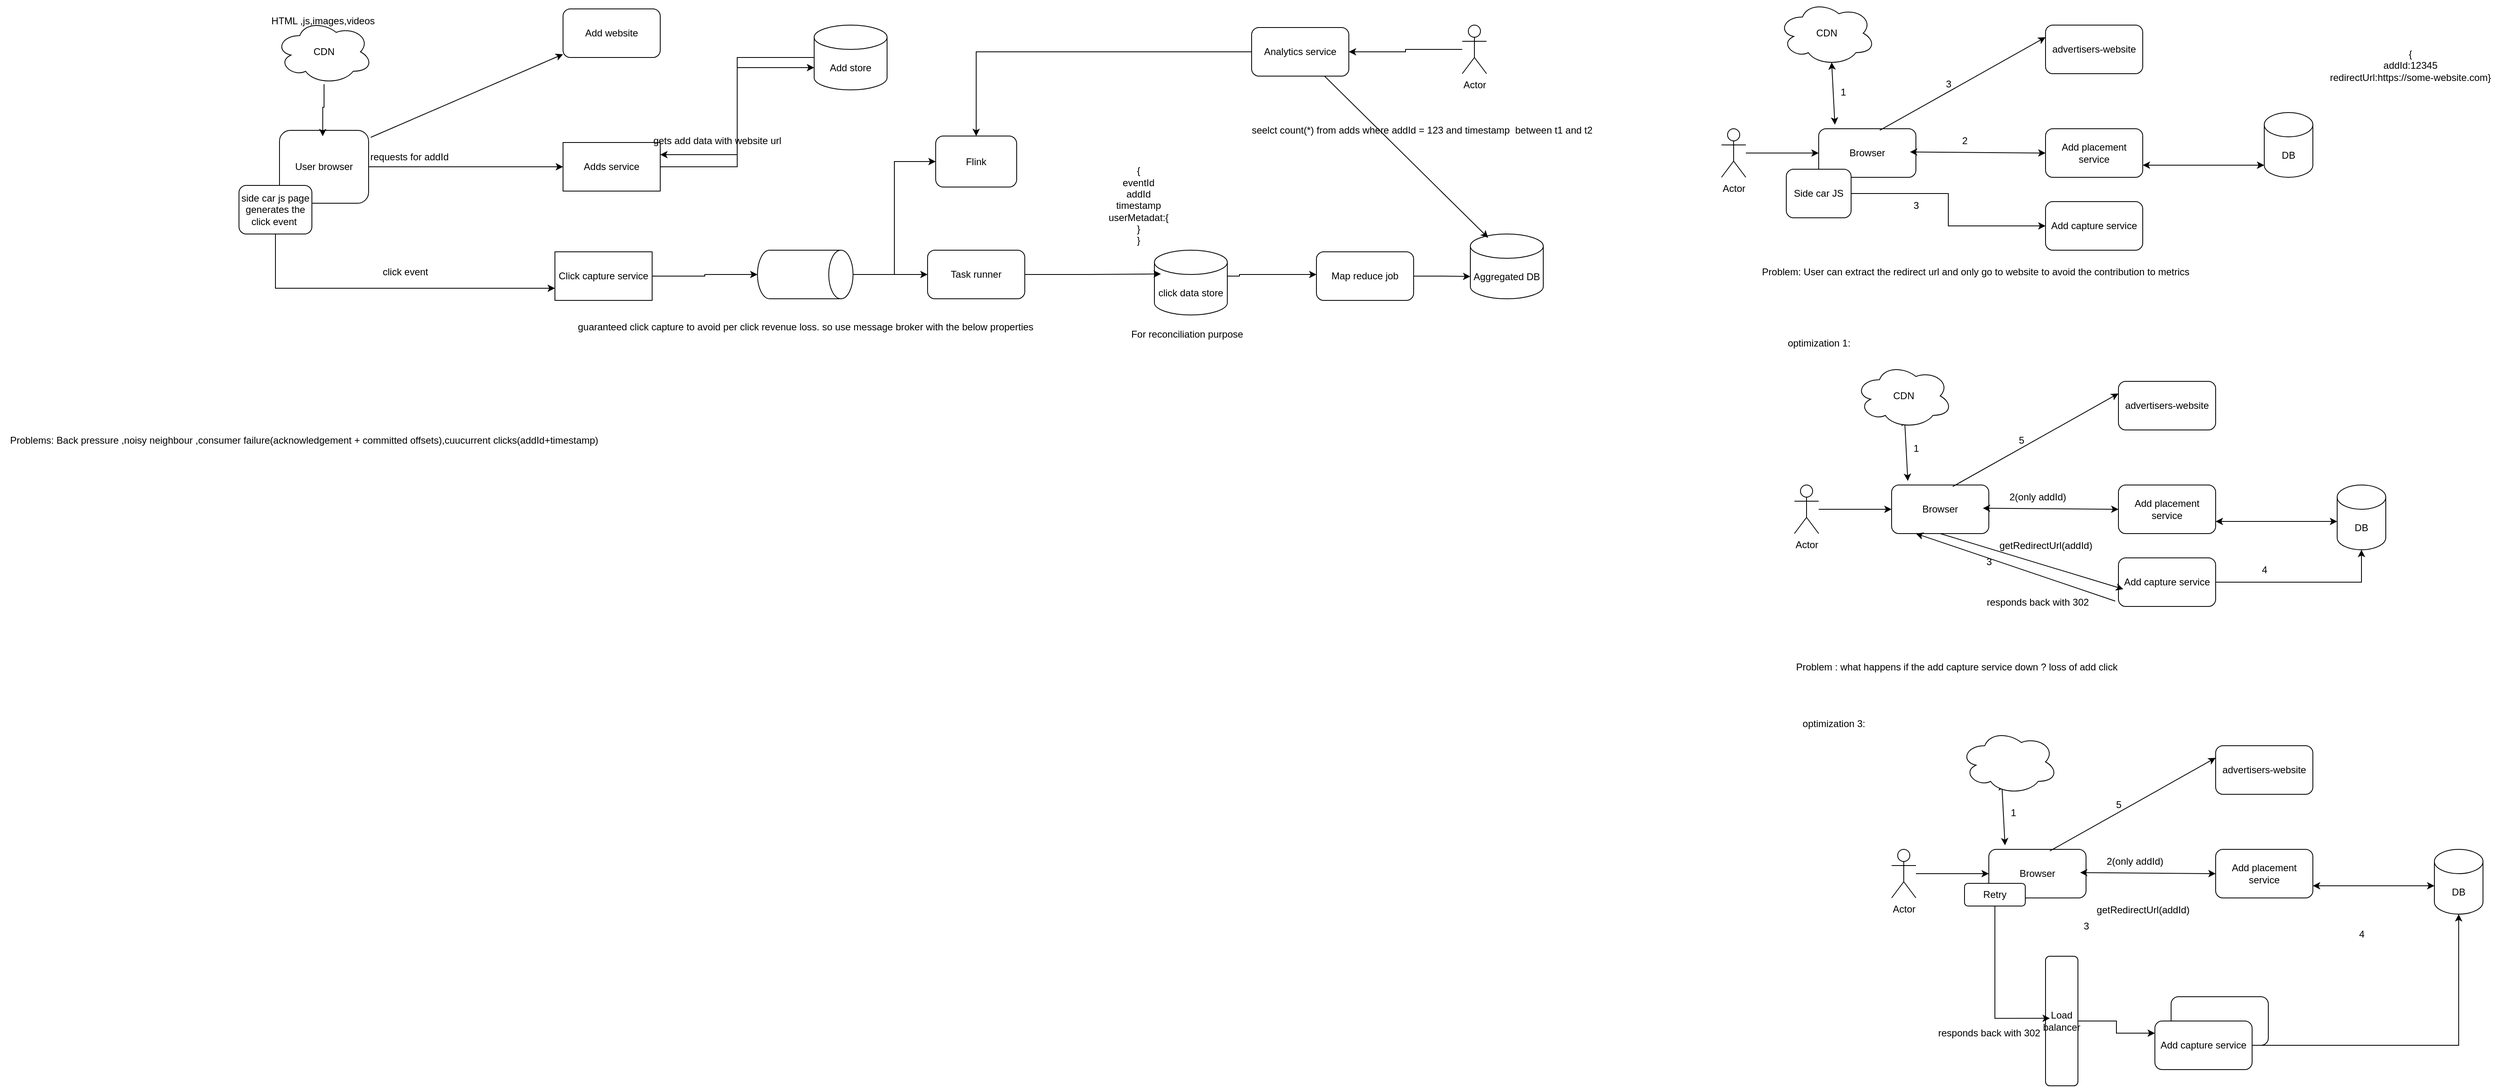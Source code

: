 <mxfile version="26.0.6">
  <diagram name="Page-1" id="_u1gvkKbl3ZeAcSjSczg">
    <mxGraphModel dx="4094" dy="412" grid="1" gridSize="10" guides="1" tooltips="1" connect="1" arrows="1" fold="1" page="1" pageScale="1" pageWidth="3300" pageHeight="2300" math="0" shadow="0">
      <root>
        <mxCell id="0" />
        <mxCell id="1" parent="0" />
        <mxCell id="kkexLGDBU4MFBAvG1ze2-140" value="" style="rounded=1;whiteSpace=wrap;html=1;" parent="1" vertex="1">
          <mxGeometry x="2415" y="1230" width="120" height="60" as="geometry" />
        </mxCell>
        <mxCell id="kkexLGDBU4MFBAvG1ze2-8" style="edgeStyle=orthogonalEdgeStyle;rounded=0;orthogonalLoop=1;jettySize=auto;html=1;entryX=0;entryY=0.5;entryDx=0;entryDy=0;" parent="1" source="kkexLGDBU4MFBAvG1ze2-1" target="kkexLGDBU4MFBAvG1ze2-6" edge="1">
          <mxGeometry relative="1" as="geometry" />
        </mxCell>
        <mxCell id="kkexLGDBU4MFBAvG1ze2-1" value="User browser" style="rounded=1;whiteSpace=wrap;html=1;" parent="1" vertex="1">
          <mxGeometry x="80" y="160" width="110" height="90" as="geometry" />
        </mxCell>
        <mxCell id="kkexLGDBU4MFBAvG1ze2-2" value="Flink" style="rounded=1;whiteSpace=wrap;html=1;" parent="1" vertex="1">
          <mxGeometry x="890" y="167" width="100" height="63" as="geometry" />
        </mxCell>
        <mxCell id="kkexLGDBU4MFBAvG1ze2-3" value="CDN" style="ellipse;shape=cloud;whiteSpace=wrap;html=1;" parent="1" vertex="1">
          <mxGeometry x="75" y="23" width="120" height="80" as="geometry" />
        </mxCell>
        <mxCell id="kkexLGDBU4MFBAvG1ze2-4" style="edgeStyle=orthogonalEdgeStyle;rounded=0;orthogonalLoop=1;jettySize=auto;html=1;entryX=0.485;entryY=0.081;entryDx=0;entryDy=0;entryPerimeter=0;" parent="1" source="kkexLGDBU4MFBAvG1ze2-3" target="kkexLGDBU4MFBAvG1ze2-1" edge="1">
          <mxGeometry relative="1" as="geometry" />
        </mxCell>
        <mxCell id="kkexLGDBU4MFBAvG1ze2-5" value="HTML ,js,images,videos&amp;nbsp;" style="text;html=1;align=center;verticalAlign=middle;resizable=0;points=[];autosize=1;strokeColor=none;fillColor=none;" parent="1" vertex="1">
          <mxGeometry x="60" y="10" width="150" height="30" as="geometry" />
        </mxCell>
        <mxCell id="kkexLGDBU4MFBAvG1ze2-6" value="Adds service" style="rounded=0;whiteSpace=wrap;html=1;" parent="1" vertex="1">
          <mxGeometry x="430" y="175" width="120" height="60" as="geometry" />
        </mxCell>
        <mxCell id="kkexLGDBU4MFBAvG1ze2-9" value="requests for addId" style="text;html=1;align=center;verticalAlign=middle;resizable=0;points=[];autosize=1;strokeColor=none;fillColor=none;" parent="1" vertex="1">
          <mxGeometry x="180" y="178" width="120" height="30" as="geometry" />
        </mxCell>
        <mxCell id="kkexLGDBU4MFBAvG1ze2-22" style="edgeStyle=orthogonalEdgeStyle;rounded=0;orthogonalLoop=1;jettySize=auto;html=1;" parent="1" source="kkexLGDBU4MFBAvG1ze2-12" target="kkexLGDBU4MFBAvG1ze2-21" edge="1">
          <mxGeometry relative="1" as="geometry">
            <mxPoint x="660" y="340" as="targetPoint" />
          </mxGeometry>
        </mxCell>
        <mxCell id="kkexLGDBU4MFBAvG1ze2-12" value="Click capture service" style="rounded=0;whiteSpace=wrap;html=1;" parent="1" vertex="1">
          <mxGeometry x="420" y="310" width="120" height="60" as="geometry" />
        </mxCell>
        <mxCell id="kkexLGDBU4MFBAvG1ze2-14" value="click event" style="text;html=1;align=center;verticalAlign=middle;resizable=0;points=[];autosize=1;strokeColor=none;fillColor=none;" parent="1" vertex="1">
          <mxGeometry x="195" y="320" width="80" height="30" as="geometry" />
        </mxCell>
        <mxCell id="kkexLGDBU4MFBAvG1ze2-19" style="edgeStyle=orthogonalEdgeStyle;rounded=0;orthogonalLoop=1;jettySize=auto;html=1;entryX=1;entryY=0.25;entryDx=0;entryDy=0;" parent="1" source="kkexLGDBU4MFBAvG1ze2-17" target="kkexLGDBU4MFBAvG1ze2-6" edge="1">
          <mxGeometry relative="1" as="geometry" />
        </mxCell>
        <mxCell id="kkexLGDBU4MFBAvG1ze2-17" value="Add store" style="shape=cylinder3;whiteSpace=wrap;html=1;boundedLbl=1;backgroundOutline=1;size=15;" parent="1" vertex="1">
          <mxGeometry x="740" y="30" width="90" height="80" as="geometry" />
        </mxCell>
        <mxCell id="kkexLGDBU4MFBAvG1ze2-18" style="edgeStyle=orthogonalEdgeStyle;rounded=0;orthogonalLoop=1;jettySize=auto;html=1;entryX=0;entryY=0;entryDx=0;entryDy=52.5;entryPerimeter=0;" parent="1" source="kkexLGDBU4MFBAvG1ze2-6" target="kkexLGDBU4MFBAvG1ze2-17" edge="1">
          <mxGeometry relative="1" as="geometry" />
        </mxCell>
        <mxCell id="kkexLGDBU4MFBAvG1ze2-24" style="edgeStyle=orthogonalEdgeStyle;rounded=0;orthogonalLoop=1;jettySize=auto;html=1;" parent="1" source="kkexLGDBU4MFBAvG1ze2-21" target="kkexLGDBU4MFBAvG1ze2-23" edge="1">
          <mxGeometry relative="1" as="geometry" />
        </mxCell>
        <mxCell id="kkexLGDBU4MFBAvG1ze2-48" style="edgeStyle=orthogonalEdgeStyle;rounded=0;orthogonalLoop=1;jettySize=auto;html=1;entryX=0;entryY=0.5;entryDx=0;entryDy=0;" parent="1" source="kkexLGDBU4MFBAvG1ze2-21" target="kkexLGDBU4MFBAvG1ze2-2" edge="1">
          <mxGeometry relative="1" as="geometry" />
        </mxCell>
        <mxCell id="kkexLGDBU4MFBAvG1ze2-21" value="" style="shape=cylinder3;whiteSpace=wrap;html=1;boundedLbl=1;backgroundOutline=1;size=15;rotation=90;" parent="1" vertex="1">
          <mxGeometry x="699" y="279" width="60" height="118" as="geometry" />
        </mxCell>
        <mxCell id="kkexLGDBU4MFBAvG1ze2-23" value="Task runner" style="rounded=1;whiteSpace=wrap;html=1;" parent="1" vertex="1">
          <mxGeometry x="880" y="308" width="120" height="60" as="geometry" />
        </mxCell>
        <mxCell id="kkexLGDBU4MFBAvG1ze2-34" style="edgeStyle=orthogonalEdgeStyle;rounded=0;orthogonalLoop=1;jettySize=auto;html=1;" parent="1" source="kkexLGDBU4MFBAvG1ze2-26" target="kkexLGDBU4MFBAvG1ze2-35" edge="1">
          <mxGeometry relative="1" as="geometry">
            <mxPoint x="1330" y="348" as="targetPoint" />
            <Array as="points">
              <mxPoint x="1265" y="340" />
              <mxPoint x="1265" y="338" />
            </Array>
          </mxGeometry>
        </mxCell>
        <mxCell id="kkexLGDBU4MFBAvG1ze2-26" value="click data store" style="shape=cylinder3;whiteSpace=wrap;html=1;boundedLbl=1;backgroundOutline=1;size=15;" parent="1" vertex="1">
          <mxGeometry x="1160" y="308" width="90" height="80" as="geometry" />
        </mxCell>
        <mxCell id="kkexLGDBU4MFBAvG1ze2-27" style="edgeStyle=orthogonalEdgeStyle;rounded=0;orthogonalLoop=1;jettySize=auto;html=1;entryX=0.089;entryY=0.367;entryDx=0;entryDy=0;entryPerimeter=0;" parent="1" source="kkexLGDBU4MFBAvG1ze2-23" target="kkexLGDBU4MFBAvG1ze2-26" edge="1">
          <mxGeometry relative="1" as="geometry" />
        </mxCell>
        <mxCell id="kkexLGDBU4MFBAvG1ze2-29" style="edgeStyle=orthogonalEdgeStyle;rounded=0;orthogonalLoop=1;jettySize=auto;html=1;entryX=0;entryY=0.75;entryDx=0;entryDy=0;" parent="1" source="kkexLGDBU4MFBAvG1ze2-28" target="kkexLGDBU4MFBAvG1ze2-12" edge="1">
          <mxGeometry relative="1" as="geometry">
            <mxPoint x="300" y="360" as="targetPoint" />
            <Array as="points">
              <mxPoint x="75" y="355" />
            </Array>
          </mxGeometry>
        </mxCell>
        <mxCell id="kkexLGDBU4MFBAvG1ze2-28" value="side car js page&lt;div&gt;generates the click event&amp;nbsp;&lt;/div&gt;" style="rounded=1;whiteSpace=wrap;html=1;" parent="1" vertex="1">
          <mxGeometry x="30" y="228" width="90" height="60" as="geometry" />
        </mxCell>
        <mxCell id="kkexLGDBU4MFBAvG1ze2-30" value="gets add data with website url" style="text;html=1;align=center;verticalAlign=middle;resizable=0;points=[];autosize=1;strokeColor=none;fillColor=none;" parent="1" vertex="1">
          <mxGeometry x="530" y="158" width="180" height="30" as="geometry" />
        </mxCell>
        <mxCell id="kkexLGDBU4MFBAvG1ze2-31" value="" style="endArrow=classic;html=1;rounded=0;exitX=1.024;exitY=0.096;exitDx=0;exitDy=0;exitPerimeter=0;" parent="1" source="kkexLGDBU4MFBAvG1ze2-1" target="kkexLGDBU4MFBAvG1ze2-32" edge="1">
          <mxGeometry width="50" height="50" relative="1" as="geometry">
            <mxPoint x="380" y="240" as="sourcePoint" />
            <mxPoint x="440" y="50" as="targetPoint" />
          </mxGeometry>
        </mxCell>
        <mxCell id="kkexLGDBU4MFBAvG1ze2-32" value="Add website" style="rounded=1;whiteSpace=wrap;html=1;" parent="1" vertex="1">
          <mxGeometry x="430" y="10" width="120" height="60" as="geometry" />
        </mxCell>
        <mxCell id="kkexLGDBU4MFBAvG1ze2-33" value="guaranteed click capture to avoid per click revenue loss. so use message broker with the below properties" style="text;html=1;align=center;verticalAlign=middle;resizable=0;points=[];autosize=1;strokeColor=none;fillColor=none;" parent="1" vertex="1">
          <mxGeometry x="434" y="388" width="590" height="30" as="geometry" />
        </mxCell>
        <mxCell id="kkexLGDBU4MFBAvG1ze2-35" value="Map reduce job" style="rounded=1;whiteSpace=wrap;html=1;" parent="1" vertex="1">
          <mxGeometry x="1360" y="310" width="120" height="60" as="geometry" />
        </mxCell>
        <mxCell id="kkexLGDBU4MFBAvG1ze2-37" value="Aggregated DB" style="shape=cylinder3;whiteSpace=wrap;html=1;boundedLbl=1;backgroundOutline=1;size=15;" parent="1" vertex="1">
          <mxGeometry x="1550" y="288" width="90" height="80" as="geometry" />
        </mxCell>
        <mxCell id="kkexLGDBU4MFBAvG1ze2-38" style="edgeStyle=orthogonalEdgeStyle;rounded=0;orthogonalLoop=1;jettySize=auto;html=1;entryX=0;entryY=0;entryDx=0;entryDy=52.5;entryPerimeter=0;" parent="1" source="kkexLGDBU4MFBAvG1ze2-35" target="kkexLGDBU4MFBAvG1ze2-37" edge="1">
          <mxGeometry relative="1" as="geometry" />
        </mxCell>
        <mxCell id="kkexLGDBU4MFBAvG1ze2-39" value="For reconciliation purpose" style="text;html=1;align=center;verticalAlign=middle;resizable=0;points=[];autosize=1;strokeColor=none;fillColor=none;" parent="1" vertex="1">
          <mxGeometry x="1120" y="397" width="160" height="30" as="geometry" />
        </mxCell>
        <mxCell id="kkexLGDBU4MFBAvG1ze2-43" style="edgeStyle=orthogonalEdgeStyle;rounded=0;orthogonalLoop=1;jettySize=auto;html=1;" parent="1" source="kkexLGDBU4MFBAvG1ze2-40" target="kkexLGDBU4MFBAvG1ze2-2" edge="1">
          <mxGeometry relative="1" as="geometry" />
        </mxCell>
        <mxCell id="kkexLGDBU4MFBAvG1ze2-40" value="Analytics service" style="rounded=1;whiteSpace=wrap;html=1;" parent="1" vertex="1">
          <mxGeometry x="1280" y="33" width="120" height="60" as="geometry" />
        </mxCell>
        <mxCell id="kkexLGDBU4MFBAvG1ze2-42" style="edgeStyle=orthogonalEdgeStyle;rounded=0;orthogonalLoop=1;jettySize=auto;html=1;entryX=1;entryY=0.5;entryDx=0;entryDy=0;" parent="1" source="kkexLGDBU4MFBAvG1ze2-41" target="kkexLGDBU4MFBAvG1ze2-40" edge="1">
          <mxGeometry relative="1" as="geometry" />
        </mxCell>
        <mxCell id="kkexLGDBU4MFBAvG1ze2-41" value="Actor" style="shape=umlActor;verticalLabelPosition=bottom;verticalAlign=top;html=1;outlineConnect=0;" parent="1" vertex="1">
          <mxGeometry x="1540" y="30" width="30" height="60" as="geometry" />
        </mxCell>
        <mxCell id="kkexLGDBU4MFBAvG1ze2-45" value="Problems: Back pressure ,noisy neighbour ,consumer failure(acknowledgement + committed offsets),cuucurrent clicks(addId+timestamp)" style="text;html=1;align=center;verticalAlign=middle;resizable=0;points=[];autosize=1;strokeColor=none;fillColor=none;" parent="1" vertex="1">
          <mxGeometry x="-265" y="528" width="750" height="30" as="geometry" />
        </mxCell>
        <mxCell id="kkexLGDBU4MFBAvG1ze2-46" value="" style="endArrow=classic;html=1;rounded=0;exitX=0.75;exitY=1;exitDx=0;exitDy=0;entryX=0.244;entryY=0.058;entryDx=0;entryDy=0;entryPerimeter=0;" parent="1" source="kkexLGDBU4MFBAvG1ze2-40" target="kkexLGDBU4MFBAvG1ze2-37" edge="1">
          <mxGeometry width="50" height="50" relative="1" as="geometry">
            <mxPoint x="1370" y="290" as="sourcePoint" />
            <mxPoint x="1420" y="240" as="targetPoint" />
          </mxGeometry>
        </mxCell>
        <mxCell id="kkexLGDBU4MFBAvG1ze2-47" value="seelct count(*) from adds where addId = 123 and timestamp&amp;nbsp; between t1 and t2" style="text;html=1;align=center;verticalAlign=middle;resizable=0;points=[];autosize=1;strokeColor=none;fillColor=none;" parent="1" vertex="1">
          <mxGeometry x="1270" y="145" width="440" height="30" as="geometry" />
        </mxCell>
        <mxCell id="kkexLGDBU4MFBAvG1ze2-49" value="{&lt;div&gt;eventId&lt;/div&gt;&lt;div&gt;addId&lt;/div&gt;&lt;div&gt;timestamp&lt;/div&gt;&lt;div&gt;userMetadat:{&lt;/div&gt;&lt;div&gt;}&lt;/div&gt;&lt;div&gt;}&lt;/div&gt;" style="text;html=1;align=center;verticalAlign=middle;resizable=0;points=[];autosize=1;strokeColor=none;fillColor=none;" parent="1" vertex="1">
          <mxGeometry x="1090" y="198" width="100" height="110" as="geometry" />
        </mxCell>
        <mxCell id="kkexLGDBU4MFBAvG1ze2-52" value="Browser" style="rounded=1;whiteSpace=wrap;html=1;" parent="1" vertex="1">
          <mxGeometry x="1980" y="158" width="120" height="60" as="geometry" />
        </mxCell>
        <mxCell id="kkexLGDBU4MFBAvG1ze2-54" style="edgeStyle=orthogonalEdgeStyle;rounded=0;orthogonalLoop=1;jettySize=auto;html=1;entryX=0;entryY=0.5;entryDx=0;entryDy=0;" parent="1" source="kkexLGDBU4MFBAvG1ze2-53" target="kkexLGDBU4MFBAvG1ze2-52" edge="1">
          <mxGeometry relative="1" as="geometry" />
        </mxCell>
        <mxCell id="kkexLGDBU4MFBAvG1ze2-53" value="Actor" style="shape=umlActor;verticalLabelPosition=bottom;verticalAlign=top;html=1;outlineConnect=0;" parent="1" vertex="1">
          <mxGeometry x="1860" y="158" width="30" height="60" as="geometry" />
        </mxCell>
        <mxCell id="kkexLGDBU4MFBAvG1ze2-55" value="CDN" style="ellipse;shape=cloud;whiteSpace=wrap;html=1;" parent="1" vertex="1">
          <mxGeometry x="1930" width="120" height="80" as="geometry" />
        </mxCell>
        <mxCell id="kkexLGDBU4MFBAvG1ze2-57" value="" style="endArrow=classic;startArrow=classic;html=1;rounded=0;entryX=0.55;entryY=0.95;entryDx=0;entryDy=0;entryPerimeter=0;" parent="1" target="kkexLGDBU4MFBAvG1ze2-55" edge="1">
          <mxGeometry width="50" height="50" relative="1" as="geometry">
            <mxPoint x="2000" y="153" as="sourcePoint" />
            <mxPoint x="2050" y="103" as="targetPoint" />
          </mxGeometry>
        </mxCell>
        <mxCell id="kkexLGDBU4MFBAvG1ze2-58" value="Add placement service" style="rounded=1;whiteSpace=wrap;html=1;" parent="1" vertex="1">
          <mxGeometry x="2260" y="158" width="120" height="60" as="geometry" />
        </mxCell>
        <mxCell id="kkexLGDBU4MFBAvG1ze2-59" value="Add capture service" style="rounded=1;whiteSpace=wrap;html=1;" parent="1" vertex="1">
          <mxGeometry x="2260" y="248" width="120" height="60" as="geometry" />
        </mxCell>
        <mxCell id="kkexLGDBU4MFBAvG1ze2-60" value="" style="endArrow=classic;startArrow=classic;html=1;rounded=0;exitX=0.939;exitY=0.478;exitDx=0;exitDy=0;exitPerimeter=0;entryX=0;entryY=0.5;entryDx=0;entryDy=0;" parent="1" source="kkexLGDBU4MFBAvG1ze2-52" target="kkexLGDBU4MFBAvG1ze2-58" edge="1">
          <mxGeometry width="50" height="50" relative="1" as="geometry">
            <mxPoint x="2130" y="200" as="sourcePoint" />
            <mxPoint x="2180" y="150" as="targetPoint" />
          </mxGeometry>
        </mxCell>
        <mxCell id="kkexLGDBU4MFBAvG1ze2-61" value="DB" style="shape=cylinder3;whiteSpace=wrap;html=1;boundedLbl=1;backgroundOutline=1;size=15;" parent="1" vertex="1">
          <mxGeometry x="2530" y="138" width="60" height="80" as="geometry" />
        </mxCell>
        <mxCell id="kkexLGDBU4MFBAvG1ze2-62" value="" style="endArrow=classic;startArrow=classic;html=1;rounded=0;entryX=0;entryY=1;entryDx=0;entryDy=-15;entryPerimeter=0;exitX=1;exitY=0.75;exitDx=0;exitDy=0;" parent="1" source="kkexLGDBU4MFBAvG1ze2-58" target="kkexLGDBU4MFBAvG1ze2-61" edge="1">
          <mxGeometry width="50" height="50" relative="1" as="geometry">
            <mxPoint x="2380" y="120" as="sourcePoint" />
            <mxPoint x="2430" y="70" as="targetPoint" />
          </mxGeometry>
        </mxCell>
        <mxCell id="kkexLGDBU4MFBAvG1ze2-63" value="{&lt;div&gt;&lt;span style=&quot;background-color: transparent; color: light-dark(rgb(0, 0, 0), rgb(255, 255, 255));&quot;&gt;addId:12345&lt;/span&gt;&lt;/div&gt;&lt;div&gt;&lt;span style=&quot;background-color: transparent; color: light-dark(rgb(0, 0, 0), rgb(255, 255, 255));&quot;&gt;redirectUrl:https://some-website.com}&lt;/span&gt;&lt;/div&gt;" style="text;html=1;align=center;verticalAlign=middle;resizable=0;points=[];autosize=1;strokeColor=none;fillColor=none;" parent="1" vertex="1">
          <mxGeometry x="2600" y="50" width="220" height="60" as="geometry" />
        </mxCell>
        <mxCell id="kkexLGDBU4MFBAvG1ze2-65" style="edgeStyle=orthogonalEdgeStyle;rounded=0;orthogonalLoop=1;jettySize=auto;html=1;" parent="1" source="kkexLGDBU4MFBAvG1ze2-64" target="kkexLGDBU4MFBAvG1ze2-59" edge="1">
          <mxGeometry relative="1" as="geometry" />
        </mxCell>
        <mxCell id="kkexLGDBU4MFBAvG1ze2-64" value="Side car JS" style="rounded=1;whiteSpace=wrap;html=1;" parent="1" vertex="1">
          <mxGeometry x="1940" y="208" width="80" height="60" as="geometry" />
        </mxCell>
        <mxCell id="kkexLGDBU4MFBAvG1ze2-66" value="advertisers-website" style="rounded=1;whiteSpace=wrap;html=1;" parent="1" vertex="1">
          <mxGeometry x="2260" y="30" width="120" height="60" as="geometry" />
        </mxCell>
        <mxCell id="kkexLGDBU4MFBAvG1ze2-68" value="" style="endArrow=classic;html=1;rounded=0;exitX=0.628;exitY=0.033;exitDx=0;exitDy=0;exitPerimeter=0;entryX=0;entryY=0.25;entryDx=0;entryDy=0;" parent="1" source="kkexLGDBU4MFBAvG1ze2-52" target="kkexLGDBU4MFBAvG1ze2-66" edge="1">
          <mxGeometry width="50" height="50" relative="1" as="geometry">
            <mxPoint x="2180" y="200" as="sourcePoint" />
            <mxPoint x="2230" y="150" as="targetPoint" />
          </mxGeometry>
        </mxCell>
        <mxCell id="kkexLGDBU4MFBAvG1ze2-69" value="Problem: User can extract the redirect url and only go to website to avoid the contribution to metrics&amp;nbsp;" style="text;html=1;align=center;verticalAlign=middle;resizable=0;points=[];autosize=1;strokeColor=none;fillColor=none;" parent="1" vertex="1">
          <mxGeometry x="1900" y="320" width="550" height="30" as="geometry" />
        </mxCell>
        <mxCell id="kkexLGDBU4MFBAvG1ze2-70" value="1" style="text;html=1;align=center;verticalAlign=middle;resizable=0;points=[];autosize=1;strokeColor=none;fillColor=none;" parent="1" vertex="1">
          <mxGeometry x="1995" y="98" width="30" height="30" as="geometry" />
        </mxCell>
        <mxCell id="kkexLGDBU4MFBAvG1ze2-71" value="2" style="text;html=1;align=center;verticalAlign=middle;resizable=0;points=[];autosize=1;strokeColor=none;fillColor=none;" parent="1" vertex="1">
          <mxGeometry x="2145" y="158" width="30" height="30" as="geometry" />
        </mxCell>
        <mxCell id="kkexLGDBU4MFBAvG1ze2-72" value="3" style="text;html=1;align=center;verticalAlign=middle;resizable=0;points=[];autosize=1;strokeColor=none;fillColor=none;" parent="1" vertex="1">
          <mxGeometry x="2125" y="88" width="30" height="30" as="geometry" />
        </mxCell>
        <mxCell id="kkexLGDBU4MFBAvG1ze2-73" value="3" style="text;html=1;align=center;verticalAlign=middle;resizable=0;points=[];autosize=1;strokeColor=none;fillColor=none;" parent="1" vertex="1">
          <mxGeometry x="2085" y="238" width="30" height="30" as="geometry" />
        </mxCell>
        <mxCell id="kkexLGDBU4MFBAvG1ze2-90" value="Browser" style="rounded=1;whiteSpace=wrap;html=1;" parent="1" vertex="1">
          <mxGeometry x="2070" y="598" width="120" height="60" as="geometry" />
        </mxCell>
        <mxCell id="kkexLGDBU4MFBAvG1ze2-91" style="edgeStyle=orthogonalEdgeStyle;rounded=0;orthogonalLoop=1;jettySize=auto;html=1;entryX=0;entryY=0.5;entryDx=0;entryDy=0;" parent="1" source="kkexLGDBU4MFBAvG1ze2-92" target="kkexLGDBU4MFBAvG1ze2-90" edge="1">
          <mxGeometry relative="1" as="geometry" />
        </mxCell>
        <mxCell id="kkexLGDBU4MFBAvG1ze2-92" value="Actor" style="shape=umlActor;verticalLabelPosition=bottom;verticalAlign=top;html=1;outlineConnect=0;" parent="1" vertex="1">
          <mxGeometry x="1950" y="598" width="30" height="60" as="geometry" />
        </mxCell>
        <mxCell id="kkexLGDBU4MFBAvG1ze2-93" value="" style="endArrow=classic;startArrow=classic;html=1;rounded=0;entryX=0.55;entryY=0.95;entryDx=0;entryDy=0;entryPerimeter=0;" parent="1" edge="1">
          <mxGeometry width="50" height="50" relative="1" as="geometry">
            <mxPoint x="2090" y="593" as="sourcePoint" />
            <mxPoint x="2086" y="516" as="targetPoint" />
          </mxGeometry>
        </mxCell>
        <mxCell id="kkexLGDBU4MFBAvG1ze2-94" value="Add placement service" style="rounded=1;whiteSpace=wrap;html=1;" parent="1" vertex="1">
          <mxGeometry x="2350" y="598" width="120" height="60" as="geometry" />
        </mxCell>
        <mxCell id="kkexLGDBU4MFBAvG1ze2-109" style="edgeStyle=orthogonalEdgeStyle;rounded=0;orthogonalLoop=1;jettySize=auto;html=1;" parent="1" source="kkexLGDBU4MFBAvG1ze2-95" target="kkexLGDBU4MFBAvG1ze2-108" edge="1">
          <mxGeometry relative="1" as="geometry" />
        </mxCell>
        <mxCell id="kkexLGDBU4MFBAvG1ze2-95" value="Add capture service" style="rounded=1;whiteSpace=wrap;html=1;" parent="1" vertex="1">
          <mxGeometry x="2350" y="688" width="120" height="60" as="geometry" />
        </mxCell>
        <mxCell id="kkexLGDBU4MFBAvG1ze2-96" value="" style="endArrow=classic;startArrow=classic;html=1;rounded=0;exitX=0.939;exitY=0.478;exitDx=0;exitDy=0;exitPerimeter=0;entryX=0;entryY=0.5;entryDx=0;entryDy=0;" parent="1" source="kkexLGDBU4MFBAvG1ze2-90" target="kkexLGDBU4MFBAvG1ze2-94" edge="1">
          <mxGeometry width="50" height="50" relative="1" as="geometry">
            <mxPoint x="2220" y="640" as="sourcePoint" />
            <mxPoint x="2270" y="590" as="targetPoint" />
          </mxGeometry>
        </mxCell>
        <mxCell id="kkexLGDBU4MFBAvG1ze2-97" value="" style="endArrow=classic;startArrow=classic;html=1;rounded=0;entryX=0;entryY=1;entryDx=0;entryDy=-15;entryPerimeter=0;exitX=1;exitY=0.75;exitDx=0;exitDy=0;" parent="1" source="kkexLGDBU4MFBAvG1ze2-94" edge="1">
          <mxGeometry width="50" height="50" relative="1" as="geometry">
            <mxPoint x="2470" y="560" as="sourcePoint" />
            <mxPoint x="2620" y="643" as="targetPoint" />
          </mxGeometry>
        </mxCell>
        <mxCell id="kkexLGDBU4MFBAvG1ze2-100" value="advertisers-website" style="rounded=1;whiteSpace=wrap;html=1;" parent="1" vertex="1">
          <mxGeometry x="2350" y="470" width="120" height="60" as="geometry" />
        </mxCell>
        <mxCell id="kkexLGDBU4MFBAvG1ze2-101" value="" style="endArrow=classic;html=1;rounded=0;exitX=0.628;exitY=0.033;exitDx=0;exitDy=0;exitPerimeter=0;entryX=0;entryY=0.25;entryDx=0;entryDy=0;" parent="1" source="kkexLGDBU4MFBAvG1ze2-90" target="kkexLGDBU4MFBAvG1ze2-100" edge="1">
          <mxGeometry width="50" height="50" relative="1" as="geometry">
            <mxPoint x="2270" y="640" as="sourcePoint" />
            <mxPoint x="2320" y="590" as="targetPoint" />
          </mxGeometry>
        </mxCell>
        <mxCell id="kkexLGDBU4MFBAvG1ze2-102" value="1" style="text;html=1;align=center;verticalAlign=middle;resizable=0;points=[];autosize=1;strokeColor=none;fillColor=none;" parent="1" vertex="1">
          <mxGeometry x="2085" y="538" width="30" height="30" as="geometry" />
        </mxCell>
        <mxCell id="kkexLGDBU4MFBAvG1ze2-103" value="2(only addId)" style="text;html=1;align=center;verticalAlign=middle;resizable=0;points=[];autosize=1;strokeColor=none;fillColor=none;" parent="1" vertex="1">
          <mxGeometry x="2205" y="598" width="90" height="30" as="geometry" />
        </mxCell>
        <mxCell id="kkexLGDBU4MFBAvG1ze2-104" value="5" style="text;html=1;align=center;verticalAlign=middle;resizable=0;points=[];autosize=1;strokeColor=none;fillColor=none;" parent="1" vertex="1">
          <mxGeometry x="2215" y="528" width="30" height="30" as="geometry" />
        </mxCell>
        <mxCell id="kkexLGDBU4MFBAvG1ze2-105" value="3" style="text;html=1;align=center;verticalAlign=middle;resizable=0;points=[];autosize=1;strokeColor=none;fillColor=none;" parent="1" vertex="1">
          <mxGeometry x="2175" y="678" width="30" height="30" as="geometry" />
        </mxCell>
        <mxCell id="kkexLGDBU4MFBAvG1ze2-106" value="CDN" style="ellipse;shape=cloud;whiteSpace=wrap;html=1;" parent="1" vertex="1">
          <mxGeometry x="2025" y="448" width="120" height="80" as="geometry" />
        </mxCell>
        <mxCell id="kkexLGDBU4MFBAvG1ze2-107" value="" style="endArrow=classic;html=1;rounded=0;exitX=0.5;exitY=1;exitDx=0;exitDy=0;entryX=0.05;entryY=0.644;entryDx=0;entryDy=0;entryPerimeter=0;" parent="1" source="kkexLGDBU4MFBAvG1ze2-90" target="kkexLGDBU4MFBAvG1ze2-95" edge="1">
          <mxGeometry width="50" height="50" relative="1" as="geometry">
            <mxPoint x="2180" y="560" as="sourcePoint" />
            <mxPoint x="2230" y="510" as="targetPoint" />
          </mxGeometry>
        </mxCell>
        <mxCell id="kkexLGDBU4MFBAvG1ze2-108" value="DB" style="shape=cylinder3;whiteSpace=wrap;html=1;boundedLbl=1;backgroundOutline=1;size=15;" parent="1" vertex="1">
          <mxGeometry x="2620" y="598" width="60" height="80" as="geometry" />
        </mxCell>
        <mxCell id="kkexLGDBU4MFBAvG1ze2-111" value="getRedirectUrl(addId)" style="text;html=1;align=center;verticalAlign=middle;resizable=0;points=[];autosize=1;strokeColor=none;fillColor=none;" parent="1" vertex="1">
          <mxGeometry x="2190" y="658" width="140" height="30" as="geometry" />
        </mxCell>
        <mxCell id="kkexLGDBU4MFBAvG1ze2-112" value="" style="endArrow=classic;html=1;rounded=0;exitX=-0.033;exitY=0.889;exitDx=0;exitDy=0;exitPerimeter=0;entryX=0.25;entryY=1;entryDx=0;entryDy=0;" parent="1" source="kkexLGDBU4MFBAvG1ze2-95" target="kkexLGDBU4MFBAvG1ze2-90" edge="1">
          <mxGeometry width="50" height="50" relative="1" as="geometry">
            <mxPoint x="2260" y="770" as="sourcePoint" />
            <mxPoint x="2310" y="720" as="targetPoint" />
          </mxGeometry>
        </mxCell>
        <mxCell id="kkexLGDBU4MFBAvG1ze2-113" value="responds back with 302" style="text;html=1;align=center;verticalAlign=middle;resizable=0;points=[];autosize=1;strokeColor=none;fillColor=none;" parent="1" vertex="1">
          <mxGeometry x="2175" y="728" width="150" height="30" as="geometry" />
        </mxCell>
        <mxCell id="kkexLGDBU4MFBAvG1ze2-114" value="4" style="text;html=1;align=center;verticalAlign=middle;resizable=0;points=[];autosize=1;strokeColor=none;fillColor=none;" parent="1" vertex="1">
          <mxGeometry x="2515" y="688" width="30" height="30" as="geometry" />
        </mxCell>
        <mxCell id="kkexLGDBU4MFBAvG1ze2-115" value="optimization 1:" style="text;html=1;align=center;verticalAlign=middle;resizable=0;points=[];autosize=1;strokeColor=none;fillColor=none;" parent="1" vertex="1">
          <mxGeometry x="1930" y="408" width="100" height="30" as="geometry" />
        </mxCell>
        <mxCell id="kkexLGDBU4MFBAvG1ze2-116" value="Problem : what happens if the add capture service down ? loss of add click" style="text;html=1;align=center;verticalAlign=middle;resizable=0;points=[];autosize=1;strokeColor=none;fillColor=none;" parent="1" vertex="1">
          <mxGeometry x="1940" y="808" width="420" height="30" as="geometry" />
        </mxCell>
        <mxCell id="kkexLGDBU4MFBAvG1ze2-117" value="Browser" style="rounded=1;whiteSpace=wrap;html=1;" parent="1" vertex="1">
          <mxGeometry x="2190" y="1048" width="120" height="60" as="geometry" />
        </mxCell>
        <mxCell id="kkexLGDBU4MFBAvG1ze2-118" style="edgeStyle=orthogonalEdgeStyle;rounded=0;orthogonalLoop=1;jettySize=auto;html=1;entryX=0;entryY=0.5;entryDx=0;entryDy=0;" parent="1" source="kkexLGDBU4MFBAvG1ze2-119" target="kkexLGDBU4MFBAvG1ze2-117" edge="1">
          <mxGeometry relative="1" as="geometry" />
        </mxCell>
        <mxCell id="kkexLGDBU4MFBAvG1ze2-119" value="Actor" style="shape=umlActor;verticalLabelPosition=bottom;verticalAlign=top;html=1;outlineConnect=0;" parent="1" vertex="1">
          <mxGeometry x="2070" y="1048" width="30" height="60" as="geometry" />
        </mxCell>
        <mxCell id="kkexLGDBU4MFBAvG1ze2-120" value="" style="endArrow=classic;startArrow=classic;html=1;rounded=0;entryX=0.55;entryY=0.95;entryDx=0;entryDy=0;entryPerimeter=0;" parent="1" edge="1">
          <mxGeometry width="50" height="50" relative="1" as="geometry">
            <mxPoint x="2210" y="1043" as="sourcePoint" />
            <mxPoint x="2206" y="966" as="targetPoint" />
          </mxGeometry>
        </mxCell>
        <mxCell id="kkexLGDBU4MFBAvG1ze2-121" value="Add placement service" style="rounded=1;whiteSpace=wrap;html=1;" parent="1" vertex="1">
          <mxGeometry x="2470" y="1048" width="120" height="60" as="geometry" />
        </mxCell>
        <mxCell id="kkexLGDBU4MFBAvG1ze2-122" style="edgeStyle=orthogonalEdgeStyle;rounded=0;orthogonalLoop=1;jettySize=auto;html=1;" parent="1" source="kkexLGDBU4MFBAvG1ze2-123" target="kkexLGDBU4MFBAvG1ze2-133" edge="1">
          <mxGeometry relative="1" as="geometry" />
        </mxCell>
        <mxCell id="kkexLGDBU4MFBAvG1ze2-123" value="Add capture service" style="rounded=1;whiteSpace=wrap;html=1;" parent="1" vertex="1">
          <mxGeometry x="2395" y="1260" width="120" height="60" as="geometry" />
        </mxCell>
        <mxCell id="kkexLGDBU4MFBAvG1ze2-124" value="" style="endArrow=classic;startArrow=classic;html=1;rounded=0;exitX=0.939;exitY=0.478;exitDx=0;exitDy=0;exitPerimeter=0;entryX=0;entryY=0.5;entryDx=0;entryDy=0;" parent="1" source="kkexLGDBU4MFBAvG1ze2-117" target="kkexLGDBU4MFBAvG1ze2-121" edge="1">
          <mxGeometry width="50" height="50" relative="1" as="geometry">
            <mxPoint x="2340" y="1090" as="sourcePoint" />
            <mxPoint x="2390" y="1040" as="targetPoint" />
          </mxGeometry>
        </mxCell>
        <mxCell id="kkexLGDBU4MFBAvG1ze2-125" value="" style="endArrow=classic;startArrow=classic;html=1;rounded=0;entryX=0;entryY=1;entryDx=0;entryDy=-15;entryPerimeter=0;exitX=1;exitY=0.75;exitDx=0;exitDy=0;" parent="1" source="kkexLGDBU4MFBAvG1ze2-121" edge="1">
          <mxGeometry width="50" height="50" relative="1" as="geometry">
            <mxPoint x="2590" y="1010" as="sourcePoint" />
            <mxPoint x="2740" y="1093" as="targetPoint" />
          </mxGeometry>
        </mxCell>
        <mxCell id="kkexLGDBU4MFBAvG1ze2-126" value="advertisers-website" style="rounded=1;whiteSpace=wrap;html=1;" parent="1" vertex="1">
          <mxGeometry x="2470" y="920" width="120" height="60" as="geometry" />
        </mxCell>
        <mxCell id="kkexLGDBU4MFBAvG1ze2-127" value="" style="endArrow=classic;html=1;rounded=0;exitX=0.628;exitY=0.033;exitDx=0;exitDy=0;exitPerimeter=0;entryX=0;entryY=0.25;entryDx=0;entryDy=0;" parent="1" source="kkexLGDBU4MFBAvG1ze2-117" target="kkexLGDBU4MFBAvG1ze2-126" edge="1">
          <mxGeometry width="50" height="50" relative="1" as="geometry">
            <mxPoint x="2390" y="1090" as="sourcePoint" />
            <mxPoint x="2440" y="1040" as="targetPoint" />
          </mxGeometry>
        </mxCell>
        <mxCell id="kkexLGDBU4MFBAvG1ze2-128" value="1" style="text;html=1;align=center;verticalAlign=middle;resizable=0;points=[];autosize=1;strokeColor=none;fillColor=none;" parent="1" vertex="1">
          <mxGeometry x="2205" y="988" width="30" height="30" as="geometry" />
        </mxCell>
        <mxCell id="kkexLGDBU4MFBAvG1ze2-129" value="2(only addId)" style="text;html=1;align=center;verticalAlign=middle;resizable=0;points=[];autosize=1;strokeColor=none;fillColor=none;" parent="1" vertex="1">
          <mxGeometry x="2325" y="1048" width="90" height="30" as="geometry" />
        </mxCell>
        <mxCell id="kkexLGDBU4MFBAvG1ze2-130" value="5" style="text;html=1;align=center;verticalAlign=middle;resizable=0;points=[];autosize=1;strokeColor=none;fillColor=none;" parent="1" vertex="1">
          <mxGeometry x="2335" y="978" width="30" height="30" as="geometry" />
        </mxCell>
        <mxCell id="kkexLGDBU4MFBAvG1ze2-131" value="3" style="text;html=1;align=center;verticalAlign=middle;resizable=0;points=[];autosize=1;strokeColor=none;fillColor=none;" parent="1" vertex="1">
          <mxGeometry x="2295" y="1128" width="30" height="30" as="geometry" />
        </mxCell>
        <mxCell id="kkexLGDBU4MFBAvG1ze2-133" value="DB" style="shape=cylinder3;whiteSpace=wrap;html=1;boundedLbl=1;backgroundOutline=1;size=15;" parent="1" vertex="1">
          <mxGeometry x="2740" y="1048" width="60" height="80" as="geometry" />
        </mxCell>
        <mxCell id="kkexLGDBU4MFBAvG1ze2-134" value="getRedirectUrl(addId)" style="text;html=1;align=center;verticalAlign=middle;resizable=0;points=[];autosize=1;strokeColor=none;fillColor=none;" parent="1" vertex="1">
          <mxGeometry x="2310" y="1108" width="140" height="30" as="geometry" />
        </mxCell>
        <mxCell id="kkexLGDBU4MFBAvG1ze2-136" value="responds back with 302" style="text;html=1;align=center;verticalAlign=middle;resizable=0;points=[];autosize=1;strokeColor=none;fillColor=none;" parent="1" vertex="1">
          <mxGeometry x="2115" y="1260" width="150" height="30" as="geometry" />
        </mxCell>
        <mxCell id="kkexLGDBU4MFBAvG1ze2-137" value="4" style="text;html=1;align=center;verticalAlign=middle;resizable=0;points=[];autosize=1;strokeColor=none;fillColor=none;" parent="1" vertex="1">
          <mxGeometry x="2635" y="1138" width="30" height="30" as="geometry" />
        </mxCell>
        <mxCell id="kkexLGDBU4MFBAvG1ze2-138" value="" style="ellipse;shape=cloud;whiteSpace=wrap;html=1;" parent="1" vertex="1">
          <mxGeometry x="2155" y="900" width="120" height="80" as="geometry" />
        </mxCell>
        <mxCell id="kkexLGDBU4MFBAvG1ze2-139" value="Retry" style="rounded=1;whiteSpace=wrap;html=1;" parent="1" vertex="1">
          <mxGeometry x="2160" y="1090" width="75" height="28" as="geometry" />
        </mxCell>
        <mxCell id="kkexLGDBU4MFBAvG1ze2-141" value="optimization 3:&amp;nbsp;" style="text;html=1;align=center;verticalAlign=middle;resizable=0;points=[];autosize=1;strokeColor=none;fillColor=none;" parent="1" vertex="1">
          <mxGeometry x="1950" y="878" width="100" height="30" as="geometry" />
        </mxCell>
        <mxCell id="gwlz6u2VsFj4AIDdyvzI-2" style="edgeStyle=orthogonalEdgeStyle;rounded=0;orthogonalLoop=1;jettySize=auto;html=1;entryX=0;entryY=0.25;entryDx=0;entryDy=0;" edge="1" parent="1" source="kkexLGDBU4MFBAvG1ze2-142" target="kkexLGDBU4MFBAvG1ze2-123">
          <mxGeometry relative="1" as="geometry" />
        </mxCell>
        <mxCell id="kkexLGDBU4MFBAvG1ze2-142" value="Load balancer" style="rounded=1;whiteSpace=wrap;html=1;arcSize=13;" parent="1" vertex="1">
          <mxGeometry x="2260" y="1180" width="40" height="160" as="geometry" />
        </mxCell>
        <mxCell id="gwlz6u2VsFj4AIDdyvzI-1" style="edgeStyle=orthogonalEdgeStyle;rounded=0;orthogonalLoop=1;jettySize=auto;html=1;entryX=1.002;entryY=-0.111;entryDx=0;entryDy=0;entryPerimeter=0;" edge="1" parent="1" source="kkexLGDBU4MFBAvG1ze2-139" target="kkexLGDBU4MFBAvG1ze2-136">
          <mxGeometry relative="1" as="geometry">
            <Array as="points">
              <mxPoint x="2198" y="1257" />
            </Array>
          </mxGeometry>
        </mxCell>
      </root>
    </mxGraphModel>
  </diagram>
</mxfile>
